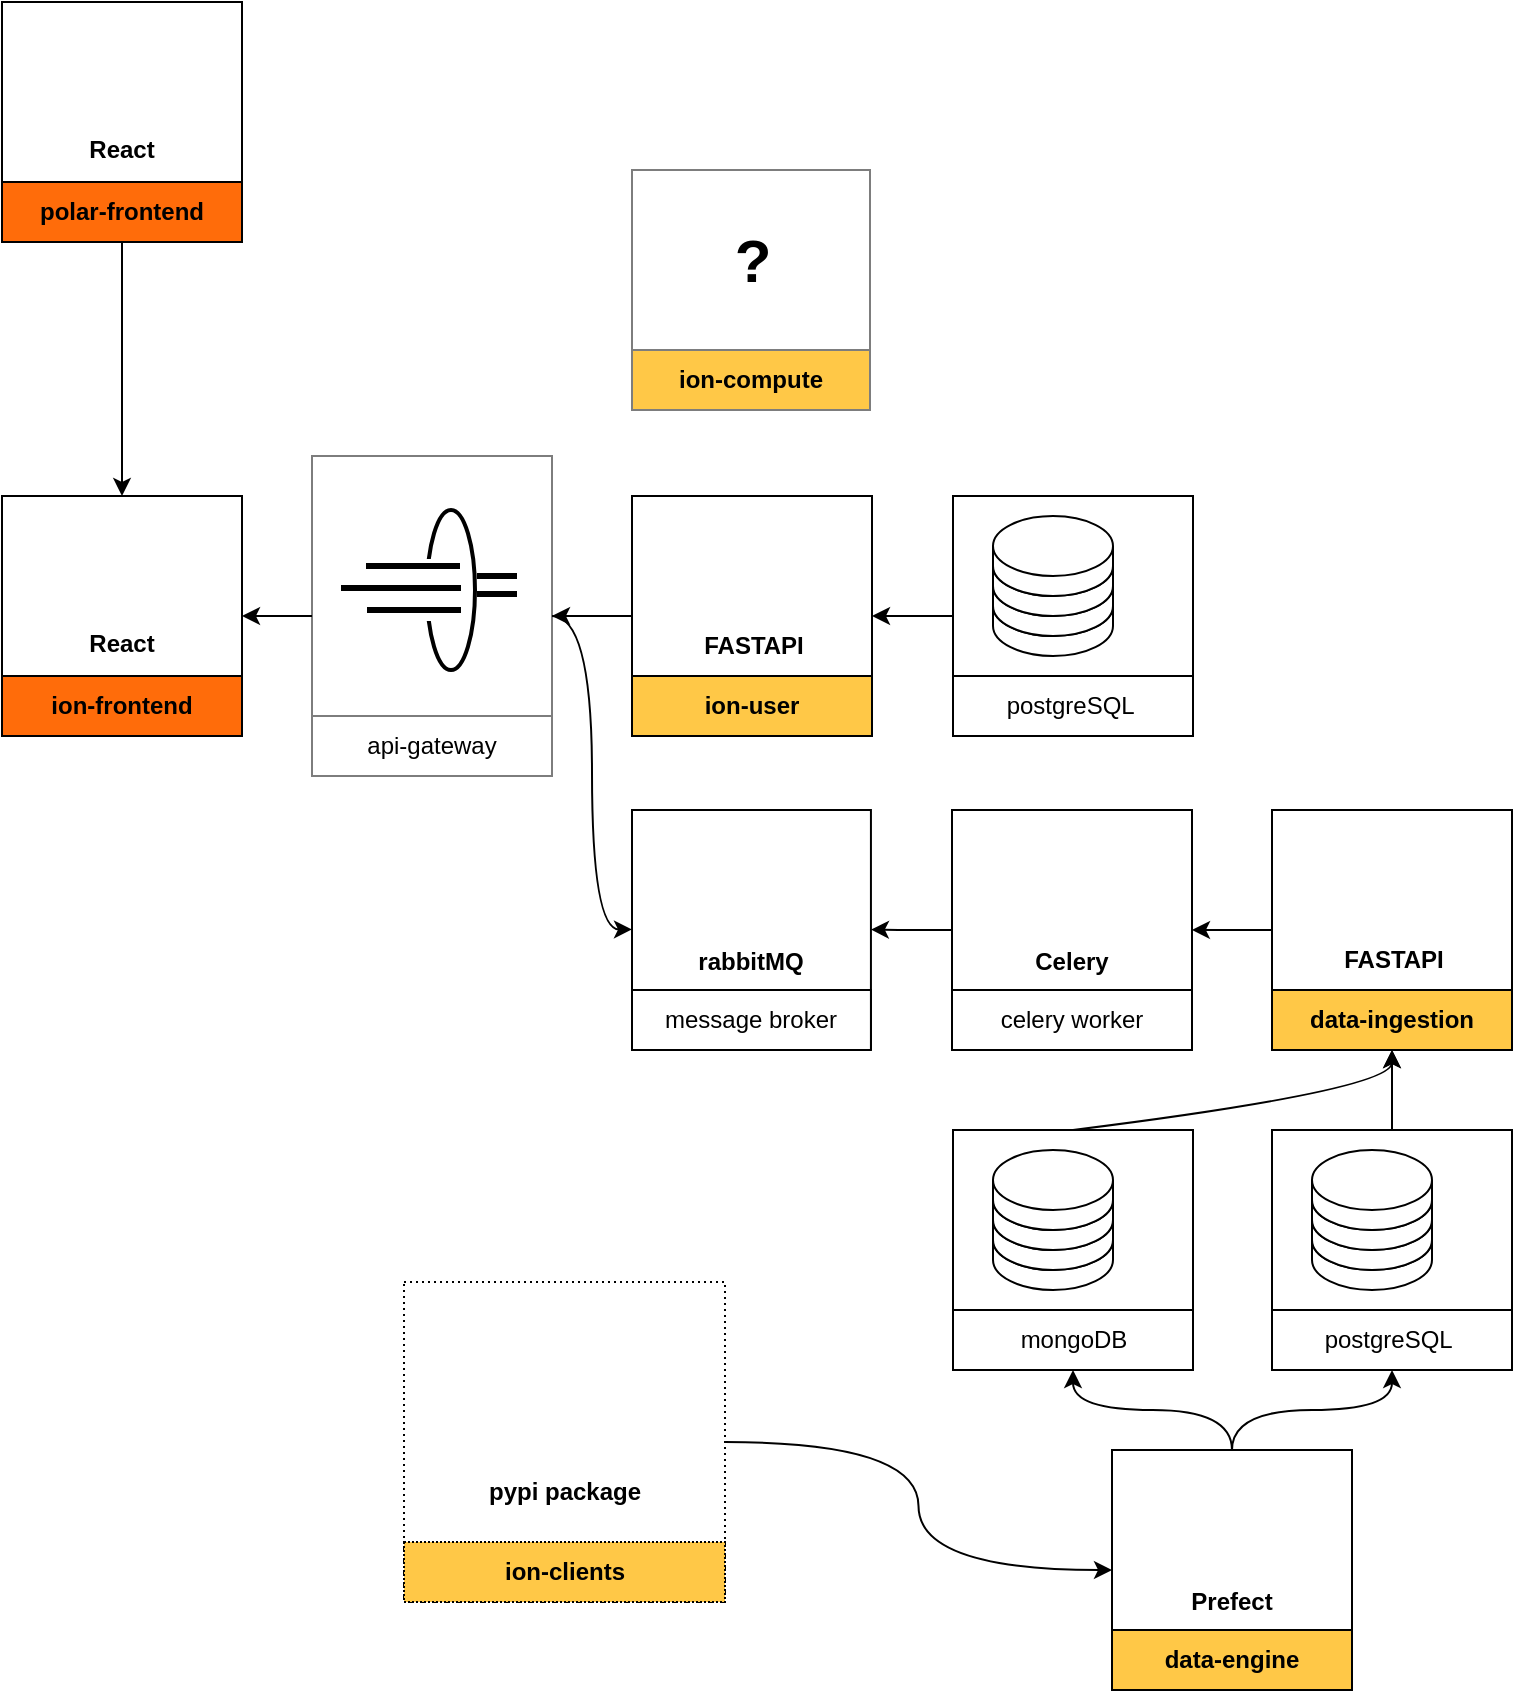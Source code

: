 <mxfile version="20.8.20" type="device"><diagram id="ExhYxQzAcuOy9JHTL2ED" name="Page-1"><mxGraphModel dx="-1527" dy="647" grid="1" gridSize="10" guides="1" tooltips="1" connect="1" arrows="1" fold="1" page="1" pageScale="1" pageWidth="827" pageHeight="1169" math="0" shadow="0"><root><mxCell id="0"/><mxCell id="1" parent="0"/><mxCell id="a53ZNoNg1YWxC0AJf83k-15" value="" style="group" parent="1" vertex="1" connectable="0"><mxGeometry x="2994.5" y="367" width="120" height="120" as="geometry"/></mxCell><mxCell id="a53ZNoNg1YWxC0AJf83k-16" value="" style="whiteSpace=wrap;html=1;aspect=fixed;strokeColor=#000000;" parent="a53ZNoNg1YWxC0AJf83k-15" vertex="1"><mxGeometry width="120" height="120" as="geometry"/></mxCell><mxCell id="a53ZNoNg1YWxC0AJf83k-17" value="" style="rounded=0;whiteSpace=wrap;html=1;strokeColor=#000000;" parent="a53ZNoNg1YWxC0AJf83k-15" vertex="1"><mxGeometry width="120" height="90" as="geometry"/></mxCell><mxCell id="a53ZNoNg1YWxC0AJf83k-18" value="" style="shape=cylinder3;whiteSpace=wrap;html=1;boundedLbl=1;backgroundOutline=1;size=15;" parent="a53ZNoNg1YWxC0AJf83k-15" vertex="1"><mxGeometry x="20" y="40" width="60" height="40" as="geometry"/></mxCell><mxCell id="a53ZNoNg1YWxC0AJf83k-19" value="" style="shape=cylinder3;whiteSpace=wrap;html=1;boundedLbl=1;backgroundOutline=1;size=15;" parent="a53ZNoNg1YWxC0AJf83k-15" vertex="1"><mxGeometry x="20" y="30" width="60" height="40" as="geometry"/></mxCell><mxCell id="a53ZNoNg1YWxC0AJf83k-20" value="" style="shape=cylinder3;whiteSpace=wrap;html=1;boundedLbl=1;backgroundOutline=1;size=15;" parent="a53ZNoNg1YWxC0AJf83k-15" vertex="1"><mxGeometry x="20" y="20" width="60" height="40" as="geometry"/></mxCell><mxCell id="a53ZNoNg1YWxC0AJf83k-21" value="" style="shape=cylinder3;whiteSpace=wrap;html=1;boundedLbl=1;backgroundOutline=1;size=15;" parent="a53ZNoNg1YWxC0AJf83k-15" vertex="1"><mxGeometry x="20" y="10" width="60" height="40" as="geometry"/></mxCell><mxCell id="a53ZNoNg1YWxC0AJf83k-22" value="" style="shape=image;verticalLabelPosition=bottom;labelBackgroundColor=default;verticalAlign=top;aspect=fixed;imageAspect=0;image=https://upload.wikimedia.org/wikipedia/commons/2/29/Postgresql_elephant.svg;" parent="a53ZNoNg1YWxC0AJf83k-15" vertex="1"><mxGeometry x="56.5" y="35" width="48.46" height="50" as="geometry"/></mxCell><mxCell id="a53ZNoNg1YWxC0AJf83k-23" value="&lt;span style=&quot;font-weight: normal;&quot;&gt;postgreSQL&amp;nbsp;&lt;/span&gt;" style="text;html=1;strokeColor=none;fillColor=none;align=center;verticalAlign=middle;whiteSpace=wrap;rounded=0;fontStyle=1" parent="a53ZNoNg1YWxC0AJf83k-15" vertex="1"><mxGeometry y="90" width="120" height="30" as="geometry"/></mxCell><mxCell id="a53ZNoNg1YWxC0AJf83k-24" value="" style="shape=image;verticalLabelPosition=bottom;labelBackgroundColor=default;verticalAlign=top;aspect=fixed;imageAspect=0;image=https://cdn.thenewstack.io/media/2014/04/homepage-docker-logo.png;" parent="a53ZNoNg1YWxC0AJf83k-15" vertex="1"><mxGeometry x="86.5" y="3" width="30.5" height="25.24" as="geometry"/></mxCell><mxCell id="-zPoC6QKQFAVpqKAOt8C-34" value="" style="group" parent="1" vertex="1" connectable="0"><mxGeometry x="2519" y="367" width="120" height="120" as="geometry"/></mxCell><mxCell id="-zPoC6QKQFAVpqKAOt8C-35" value="" style="whiteSpace=wrap;html=1;aspect=fixed;strokeColor=#000000;container=0;" parent="-zPoC6QKQFAVpqKAOt8C-34" vertex="1"><mxGeometry width="120" height="120" as="geometry"/></mxCell><mxCell id="-zPoC6QKQFAVpqKAOt8C-36" value="&lt;b&gt;React&lt;/b&gt;" style="text;html=1;strokeColor=none;fillColor=none;align=center;verticalAlign=middle;whiteSpace=wrap;rounded=0;container=0;" parent="-zPoC6QKQFAVpqKAOt8C-34" vertex="1"><mxGeometry y="59" width="120" height="30" as="geometry"/></mxCell><mxCell id="-zPoC6QKQFAVpqKAOt8C-37" value="&lt;b&gt;ion-frontend&lt;/b&gt;" style="rounded=0;whiteSpace=wrap;html=1;strokeColor=#000000;container=0;fillColor=#FF6C0A;" parent="-zPoC6QKQFAVpqKAOt8C-34" vertex="1"><mxGeometry y="90" width="120" height="30" as="geometry"/></mxCell><mxCell id="-zPoC6QKQFAVpqKAOt8C-38" value="" style="shape=image;verticalLabelPosition=bottom;labelBackgroundColor=default;verticalAlign=top;aspect=fixed;imageAspect=0;image=https://upload.wikimedia.org/wikipedia/commons/thumb/a/a7/React-icon.svg/2300px-React-icon.svg.png;container=0;" parent="-zPoC6QKQFAVpqKAOt8C-34" vertex="1"><mxGeometry x="33" y="17" width="53.02" height="46.08" as="geometry"/></mxCell><mxCell id="-zPoC6QKQFAVpqKAOt8C-39" value="" style="shape=image;verticalLabelPosition=bottom;labelBackgroundColor=default;verticalAlign=top;aspect=fixed;imageAspect=0;image=https://cdn.thenewstack.io/media/2014/04/homepage-docker-logo.png;" parent="-zPoC6QKQFAVpqKAOt8C-34" vertex="1"><mxGeometry x="86.5" y="3" width="30.5" height="25.24" as="geometry"/></mxCell><mxCell id="-zPoC6QKQFAVpqKAOt8C-40" value="" style="shape=image;verticalLabelPosition=bottom;labelBackgroundColor=default;verticalAlign=top;aspect=fixed;imageAspect=0;image=https://cdn-icons-png.flaticon.com/512/5968/5968381.png;" parent="-zPoC6QKQFAVpqKAOt8C-34" vertex="1"><mxGeometry x="3" y="3" width="26.38" height="26.38" as="geometry"/></mxCell><mxCell id="-zPoC6QKQFAVpqKAOt8C-41" value="" style="group;fontStyle=1" parent="1" vertex="1" connectable="0"><mxGeometry x="2674" y="347" width="120" height="160" as="geometry"/></mxCell><mxCell id="-zPoC6QKQFAVpqKAOt8C-42" value="" style="rounded=0;whiteSpace=wrap;html=1;strokeColor=#7D7D7D;" parent="-zPoC6QKQFAVpqKAOt8C-41" vertex="1"><mxGeometry width="120" height="160" as="geometry"/></mxCell><mxCell id="-zPoC6QKQFAVpqKAOt8C-43" value="" style="group" parent="-zPoC6QKQFAVpqKAOt8C-41" vertex="1" connectable="0"><mxGeometry x="14.5" y="27" width="88" height="80" as="geometry"/></mxCell><mxCell id="-zPoC6QKQFAVpqKAOt8C-44" value="" style="ellipse;whiteSpace=wrap;html=1;strokeColor=#000000;strokeWidth=2;" parent="-zPoC6QKQFAVpqKAOt8C-43" vertex="1"><mxGeometry x="43" width="24" height="80" as="geometry"/></mxCell><mxCell id="-zPoC6QKQFAVpqKAOt8C-45" value="" style="rounded=0;whiteSpace=wrap;html=1;strokeColor=#FFFFFF;" parent="-zPoC6QKQFAVpqKAOt8C-43" vertex="1"><mxGeometry x="41" y="25" width="10" height="30" as="geometry"/></mxCell><mxCell id="-zPoC6QKQFAVpqKAOt8C-46" value="" style="endArrow=none;html=1;strokeWidth=3;curved=1;" parent="-zPoC6QKQFAVpqKAOt8C-43" edge="1"><mxGeometry width="50" height="50" relative="1" as="geometry"><mxPoint x="12.5" y="28" as="sourcePoint"/><mxPoint x="59.5" y="28" as="targetPoint"/></mxGeometry></mxCell><mxCell id="-zPoC6QKQFAVpqKAOt8C-47" value="" style="endArrow=none;html=1;strokeWidth=3;curved=1;" parent="-zPoC6QKQFAVpqKAOt8C-43" edge="1"><mxGeometry width="50" height="50" relative="1" as="geometry"><mxPoint y="39" as="sourcePoint"/><mxPoint x="60" y="39" as="targetPoint"/></mxGeometry></mxCell><mxCell id="-zPoC6QKQFAVpqKAOt8C-48" value="" style="endArrow=none;html=1;strokeWidth=3;curved=1;" parent="-zPoC6QKQFAVpqKAOt8C-43" edge="1"><mxGeometry width="50" height="50" relative="1" as="geometry"><mxPoint x="13" y="50" as="sourcePoint"/><mxPoint x="60" y="50" as="targetPoint"/></mxGeometry></mxCell><mxCell id="-zPoC6QKQFAVpqKAOt8C-49" value="" style="endArrow=none;html=1;strokeWidth=3;curved=1;" parent="-zPoC6QKQFAVpqKAOt8C-43" edge="1"><mxGeometry width="50" height="50" relative="1" as="geometry"><mxPoint x="68" y="33" as="sourcePoint"/><mxPoint x="88" y="33" as="targetPoint"/></mxGeometry></mxCell><mxCell id="-zPoC6QKQFAVpqKAOt8C-50" value="" style="endArrow=none;html=1;strokeWidth=3;curved=1;" parent="-zPoC6QKQFAVpqKAOt8C-43" edge="1"><mxGeometry width="50" height="50" relative="1" as="geometry"><mxPoint x="68" y="42" as="sourcePoint"/><mxPoint x="88" y="42" as="targetPoint"/></mxGeometry></mxCell><mxCell id="-zPoC6QKQFAVpqKAOt8C-51" value="&lt;span style=&quot;font-weight: normal;&quot;&gt;api-gateway&lt;/span&gt;" style="rounded=0;whiteSpace=wrap;html=1;strokeColor=#7D7D7D;strokeWidth=1;fontStyle=1" parent="-zPoC6QKQFAVpqKAOt8C-41" vertex="1"><mxGeometry y="130" width="120" height="30" as="geometry"/></mxCell><mxCell id="-zPoC6QKQFAVpqKAOt8C-52" value="" style="group" parent="1" vertex="1" connectable="0"><mxGeometry x="3074" y="844" width="120" height="120" as="geometry"/></mxCell><mxCell id="-zPoC6QKQFAVpqKAOt8C-53" value="" style="whiteSpace=wrap;html=1;aspect=fixed;strokeColor=#000000;" parent="-zPoC6QKQFAVpqKAOt8C-52" vertex="1"><mxGeometry width="120" height="120" as="geometry"/></mxCell><mxCell id="-zPoC6QKQFAVpqKAOt8C-54" value="" style="shape=image;verticalLabelPosition=bottom;labelBackgroundColor=default;verticalAlign=top;aspect=fixed;imageAspect=0;image=https://cdn.cookielaw.org/logos/06aed6f4-2a95-4ea3-830f-8a58d00e95f3/a5bbb6a9-9eda-4337-911d-748d3ba8de00/e6a6f399-c126-472d-8dcb-721200063fe9/prefect-logo-gradient-navy.png;clipPath=inset(0% 83.33% 0% 0%);" parent="-zPoC6QKQFAVpqKAOt8C-52" vertex="1"><mxGeometry x="44.44" y="14.09" width="31.11" height="47.91" as="geometry"/></mxCell><mxCell id="-zPoC6QKQFAVpqKAOt8C-55" value="&lt;b&gt;Prefect&lt;/b&gt;" style="text;html=1;strokeColor=none;fillColor=none;align=center;verticalAlign=middle;whiteSpace=wrap;rounded=0;" parent="-zPoC6QKQFAVpqKAOt8C-52" vertex="1"><mxGeometry y="61" width="120" height="30" as="geometry"/></mxCell><mxCell id="-zPoC6QKQFAVpqKAOt8C-56" value="&lt;b&gt;data-engine&lt;/b&gt;" style="rounded=0;whiteSpace=wrap;html=1;strokeColor=#000000;fillColor=#FFC847;" parent="-zPoC6QKQFAVpqKAOt8C-52" vertex="1"><mxGeometry y="90" width="120" height="30" as="geometry"/></mxCell><mxCell id="-zPoC6QKQFAVpqKAOt8C-57" value="" style="shape=image;verticalLabelPosition=bottom;labelBackgroundColor=default;verticalAlign=top;aspect=fixed;imageAspect=0;image=https://cdn.thenewstack.io/media/2014/04/homepage-docker-logo.png;" parent="-zPoC6QKQFAVpqKAOt8C-52" vertex="1"><mxGeometry x="87.5" y="2" width="30.5" height="25.24" as="geometry"/></mxCell><mxCell id="-zPoC6QKQFAVpqKAOt8C-58" value="" style="shape=image;verticalLabelPosition=bottom;labelBackgroundColor=default;verticalAlign=top;aspect=fixed;imageAspect=0;image=https://cdn3.iconfinder.com/data/icons/logos-and-brands-adobe/512/267_Python-512.png;" parent="-zPoC6QKQFAVpqKAOt8C-52" vertex="1"><mxGeometry x="3" y="3" width="30" height="30" as="geometry"/></mxCell><mxCell id="-zPoC6QKQFAVpqKAOt8C-83" value="" style="group;fillColor=#CAAEF5;fontColor=#333333;strokeColor=#666666;" parent="1" vertex="1" connectable="0"><mxGeometry x="2994" y="524" width="120" height="120" as="geometry"/></mxCell><mxCell id="-zPoC6QKQFAVpqKAOt8C-84" value="" style="whiteSpace=wrap;html=1;aspect=fixed;strokeColor=#000000;" parent="-zPoC6QKQFAVpqKAOt8C-83" vertex="1"><mxGeometry width="120" height="120" as="geometry"/></mxCell><mxCell id="-zPoC6QKQFAVpqKAOt8C-85" value="&lt;b&gt;Celery&lt;/b&gt;" style="text;html=1;strokeColor=none;fillColor=none;align=center;verticalAlign=middle;whiteSpace=wrap;rounded=0;" parent="-zPoC6QKQFAVpqKAOt8C-83" vertex="1"><mxGeometry y="61" width="120" height="30" as="geometry"/></mxCell><mxCell id="-zPoC6QKQFAVpqKAOt8C-86" value="celery worker" style="rounded=0;whiteSpace=wrap;html=1;strokeColor=#000000;" parent="-zPoC6QKQFAVpqKAOt8C-83" vertex="1"><mxGeometry y="90" width="120" height="30" as="geometry"/></mxCell><mxCell id="-zPoC6QKQFAVpqKAOt8C-87" value="" style="shape=image;verticalLabelPosition=bottom;labelBackgroundColor=default;verticalAlign=top;aspect=fixed;imageAspect=0;image=https://upload.wikimedia.org/wikipedia/commons/1/19/Celery_logo.png;" parent="-zPoC6QKQFAVpqKAOt8C-83" vertex="1"><mxGeometry x="20" width="80" height="80" as="geometry"/></mxCell><mxCell id="-zPoC6QKQFAVpqKAOt8C-105" value="" style="group" parent="1" vertex="1" connectable="0"><mxGeometry x="2834" y="524" width="119.467" height="120" as="geometry"/></mxCell><mxCell id="-zPoC6QKQFAVpqKAOt8C-99" value="" style="whiteSpace=wrap;html=1;aspect=fixed;strokeColor=#000000;" parent="-zPoC6QKQFAVpqKAOt8C-105" vertex="1"><mxGeometry width="119.467" height="119.467" as="geometry"/></mxCell><mxCell id="-zPoC6QKQFAVpqKAOt8C-100" value="&lt;b&gt;rabbitMQ&lt;/b&gt;" style="text;html=1;strokeColor=none;fillColor=none;align=center;verticalAlign=middle;whiteSpace=wrap;rounded=0;" parent="-zPoC6QKQFAVpqKAOt8C-105" vertex="1"><mxGeometry y="61" width="119.467" height="30" as="geometry"/></mxCell><mxCell id="-zPoC6QKQFAVpqKAOt8C-101" value="message broker" style="rounded=0;whiteSpace=wrap;html=1;strokeColor=#000000;" parent="-zPoC6QKQFAVpqKAOt8C-105" vertex="1"><mxGeometry y="90" width="119.467" height="30" as="geometry"/></mxCell><mxCell id="-zPoC6QKQFAVpqKAOt8C-102" value="" style="shape=image;verticalLabelPosition=bottom;labelBackgroundColor=default;verticalAlign=top;aspect=fixed;imageAspect=0;image=https://cdn.thenewstack.io/media/2014/04/homepage-docker-logo.png;" parent="-zPoC6QKQFAVpqKAOt8C-105" vertex="1"><mxGeometry x="87.111" y="2" width="30.364" height="25.128" as="geometry"/></mxCell><mxCell id="-zPoC6QKQFAVpqKAOt8C-103" value="" style="shape=image;verticalLabelPosition=bottom;labelBackgroundColor=default;verticalAlign=top;aspect=fixed;imageAspect=0;image=https://cdn.freebiesupply.com/logos/large/2x/rabbitmq-logo-png-transparent.png;" parent="-zPoC6QKQFAVpqKAOt8C-105" vertex="1"><mxGeometry x="42.062" y="23.4" width="35.342" height="37.433" as="geometry"/></mxCell><mxCell id="-zPoC6QKQFAVpqKAOt8C-115" value="" style="group" parent="1" vertex="1" connectable="0"><mxGeometry x="3154" y="524" width="121" height="120" as="geometry"/></mxCell><mxCell id="-zPoC6QKQFAVpqKAOt8C-109" value="" style="whiteSpace=wrap;html=1;aspect=fixed;strokeColor=#000000;fontSize=30;fillColor=#FFFFFF;" parent="-zPoC6QKQFAVpqKAOt8C-115" vertex="1"><mxGeometry width="120" height="120" as="geometry"/></mxCell><mxCell id="-zPoC6QKQFAVpqKAOt8C-110" value="&lt;b&gt;FASTAPI&lt;/b&gt;" style="text;html=1;strokeColor=none;fillColor=none;align=center;verticalAlign=middle;whiteSpace=wrap;rounded=0;container=0;" parent="-zPoC6QKQFAVpqKAOt8C-115" vertex="1"><mxGeometry x="1" y="60" width="120" height="30" as="geometry"/></mxCell><mxCell id="-zPoC6QKQFAVpqKAOt8C-111" value="&lt;b&gt;data-ingestion&lt;/b&gt;" style="rounded=0;whiteSpace=wrap;html=1;strokeColor=#000000;container=0;fillColor=#FFC847;" parent="-zPoC6QKQFAVpqKAOt8C-115" vertex="1"><mxGeometry y="90" width="120" height="30" as="geometry"/></mxCell><mxCell id="-zPoC6QKQFAVpqKAOt8C-112" value="" style="shape=image;verticalLabelPosition=bottom;labelBackgroundColor=default;verticalAlign=top;aspect=fixed;imageAspect=0;image=https://pbs.twimg.com/profile_images/1417542931209199621/fWMEIB5j_400x400.jpg;" parent="-zPoC6QKQFAVpqKAOt8C-115" vertex="1"><mxGeometry x="36" y="10" width="50" height="50" as="geometry"/></mxCell><mxCell id="-zPoC6QKQFAVpqKAOt8C-113" value="" style="shape=image;verticalLabelPosition=bottom;labelBackgroundColor=default;verticalAlign=top;aspect=fixed;imageAspect=0;image=https://cdn.thenewstack.io/media/2014/04/homepage-docker-logo.png;" parent="-zPoC6QKQFAVpqKAOt8C-115" vertex="1"><mxGeometry x="87.5" y="3" width="30.5" height="25.24" as="geometry"/></mxCell><mxCell id="-zPoC6QKQFAVpqKAOt8C-114" value="" style="shape=image;verticalLabelPosition=bottom;labelBackgroundColor=default;verticalAlign=top;aspect=fixed;imageAspect=0;image=https://cdn3.iconfinder.com/data/icons/logos-and-brands-adobe/512/267_Python-512.png;" parent="-zPoC6QKQFAVpqKAOt8C-115" vertex="1"><mxGeometry x="3" y="3" width="30" height="30" as="geometry"/></mxCell><mxCell id="-zPoC6QKQFAVpqKAOt8C-117" value="" style="group" parent="1" vertex="1" connectable="0"><mxGeometry x="2834" y="367" width="121" height="120" as="geometry"/></mxCell><mxCell id="-zPoC6QKQFAVpqKAOt8C-118" value="" style="whiteSpace=wrap;html=1;aspect=fixed;strokeColor=#000000;fontSize=30;fillColor=#FFFFFF;" parent="-zPoC6QKQFAVpqKAOt8C-117" vertex="1"><mxGeometry width="120" height="120" as="geometry"/></mxCell><mxCell id="-zPoC6QKQFAVpqKAOt8C-119" value="&lt;b&gt;FASTAPI&lt;/b&gt;" style="text;html=1;strokeColor=none;fillColor=none;align=center;verticalAlign=middle;whiteSpace=wrap;rounded=0;container=0;" parent="-zPoC6QKQFAVpqKAOt8C-117" vertex="1"><mxGeometry x="1" y="60" width="120" height="30" as="geometry"/></mxCell><mxCell id="-zPoC6QKQFAVpqKAOt8C-120" value="&lt;b&gt;ion-user&lt;/b&gt;" style="rounded=0;whiteSpace=wrap;html=1;strokeColor=#000000;container=0;fillColor=#FFC847;" parent="-zPoC6QKQFAVpqKAOt8C-117" vertex="1"><mxGeometry y="90" width="120" height="30" as="geometry"/></mxCell><mxCell id="-zPoC6QKQFAVpqKAOt8C-121" value="" style="shape=image;verticalLabelPosition=bottom;labelBackgroundColor=default;verticalAlign=top;aspect=fixed;imageAspect=0;image=https://pbs.twimg.com/profile_images/1417542931209199621/fWMEIB5j_400x400.jpg;" parent="-zPoC6QKQFAVpqKAOt8C-117" vertex="1"><mxGeometry x="36" y="10" width="50" height="50" as="geometry"/></mxCell><mxCell id="-zPoC6QKQFAVpqKAOt8C-122" value="" style="shape=image;verticalLabelPosition=bottom;labelBackgroundColor=default;verticalAlign=top;aspect=fixed;imageAspect=0;image=https://cdn.thenewstack.io/media/2014/04/homepage-docker-logo.png;" parent="-zPoC6QKQFAVpqKAOt8C-117" vertex="1"><mxGeometry x="87.5" y="3" width="30.5" height="25.24" as="geometry"/></mxCell><mxCell id="-zPoC6QKQFAVpqKAOt8C-123" value="" style="shape=image;verticalLabelPosition=bottom;labelBackgroundColor=default;verticalAlign=top;aspect=fixed;imageAspect=0;image=https://cdn3.iconfinder.com/data/icons/logos-and-brands-adobe/512/267_Python-512.png;" parent="-zPoC6QKQFAVpqKAOt8C-117" vertex="1"><mxGeometry x="3" y="3" width="30" height="30" as="geometry"/></mxCell><mxCell id="-zPoC6QKQFAVpqKAOt8C-124" value="" style="group" parent="1" vertex="1" connectable="0"><mxGeometry x="2834" y="204" width="119" height="120" as="geometry"/></mxCell><mxCell id="-zPoC6QKQFAVpqKAOt8C-125" value="" style="rounded=0;whiteSpace=wrap;html=1;fontStyle=1;strokeColor=#7D7D7D;" parent="-zPoC6QKQFAVpqKAOt8C-124" vertex="1"><mxGeometry width="119" height="120" as="geometry"/></mxCell><mxCell id="-zPoC6QKQFAVpqKAOt8C-126" value="ion-compute" style="rounded=0;whiteSpace=wrap;html=1;fontStyle=1;strokeColor=#7D7D7D;fillColor=#FFC847;" parent="-zPoC6QKQFAVpqKAOt8C-124" vertex="1"><mxGeometry y="90" width="119" height="30" as="geometry"/></mxCell><mxCell id="-zPoC6QKQFAVpqKAOt8C-127" value="&lt;b&gt;&lt;font style=&quot;font-size: 30px;&quot;&gt;?&lt;/font&gt;&lt;/b&gt;" style="text;html=1;strokeColor=none;fillColor=none;align=center;verticalAlign=middle;whiteSpace=wrap;rounded=0;dashed=1;dashPattern=1 1;" parent="-zPoC6QKQFAVpqKAOt8C-124" vertex="1"><mxGeometry x="29.5" y="30" width="60.5" height="30" as="geometry"/></mxCell><mxCell id="-zPoC6QKQFAVpqKAOt8C-128" value="" style="shape=image;verticalLabelPosition=bottom;labelBackgroundColor=default;verticalAlign=top;aspect=fixed;imageAspect=0;image=https://upload.wikimedia.org/wikipedia/commons/thumb/d/d5/Rust_programming_language_black_logo.svg/1200px-Rust_programming_language_black_logo.svg.png;" parent="-zPoC6QKQFAVpqKAOt8C-124" vertex="1"><mxGeometry x="4.5" y="4" width="29" height="29" as="geometry"/></mxCell><mxCell id="-zPoC6QKQFAVpqKAOt8C-139" value="" style="group" parent="1" vertex="1" connectable="0"><mxGeometry x="2720" y="760" width="160.5" height="160" as="geometry"/></mxCell><mxCell id="-zPoC6QKQFAVpqKAOt8C-140" value="" style="rounded=0;whiteSpace=wrap;html=1;dashed=1;dashPattern=1 2;" parent="-zPoC6QKQFAVpqKAOt8C-139" vertex="1"><mxGeometry width="160.5" height="160" as="geometry"/></mxCell><mxCell id="-zPoC6QKQFAVpqKAOt8C-141" value="" style="shape=image;verticalLabelPosition=bottom;labelBackgroundColor=default;verticalAlign=top;aspect=fixed;imageAspect=0;image=https://tl360.b-cdn.net/wp-content/uploads/2022/11/PyPI-Packages-696x365.jpg;clipPath=inset(18.15% 33.33% 18.15% 33.33%);" parent="-zPoC6QKQFAVpqKAOt8C-139" vertex="1"><mxGeometry x="45.25" y="20" width="70" height="70" as="geometry"/></mxCell><mxCell id="-zPoC6QKQFAVpqKAOt8C-142" value="ion-clients" style="rounded=0;whiteSpace=wrap;html=1;fontStyle=1;dashed=1;dashPattern=1 1;fillColor=#FFC847;" parent="-zPoC6QKQFAVpqKAOt8C-139" vertex="1"><mxGeometry y="130" width="160.5" height="30" as="geometry"/></mxCell><mxCell id="-zPoC6QKQFAVpqKAOt8C-143" value="pypi package" style="text;html=1;strokeColor=none;fillColor=none;align=center;verticalAlign=middle;whiteSpace=wrap;rounded=0;fontStyle=1" parent="-zPoC6QKQFAVpqKAOt8C-139" vertex="1"><mxGeometry y="90" width="160.5" height="30" as="geometry"/></mxCell><mxCell id="-zPoC6QKQFAVpqKAOt8C-144" value="" style="shape=image;verticalLabelPosition=bottom;labelBackgroundColor=default;verticalAlign=top;aspect=fixed;imageAspect=0;image=https://cdn3.iconfinder.com/data/icons/logos-and-brands-adobe/512/267_Python-512.png;" parent="-zPoC6QKQFAVpqKAOt8C-139" vertex="1"><mxGeometry x="3" y="2" width="30" height="30" as="geometry"/></mxCell><mxCell id="-zPoC6QKQFAVpqKAOt8C-24" value="" style="group" parent="1" vertex="1" connectable="0"><mxGeometry x="3154" y="684" width="120" height="120" as="geometry"/></mxCell><mxCell id="-zPoC6QKQFAVpqKAOt8C-25" value="" style="whiteSpace=wrap;html=1;aspect=fixed;strokeColor=#000000;" parent="-zPoC6QKQFAVpqKAOt8C-24" vertex="1"><mxGeometry width="120" height="120" as="geometry"/></mxCell><mxCell id="-zPoC6QKQFAVpqKAOt8C-26" value="" style="rounded=0;whiteSpace=wrap;html=1;strokeColor=#000000;" parent="-zPoC6QKQFAVpqKAOt8C-24" vertex="1"><mxGeometry width="120" height="90" as="geometry"/></mxCell><mxCell id="-zPoC6QKQFAVpqKAOt8C-27" value="" style="shape=cylinder3;whiteSpace=wrap;html=1;boundedLbl=1;backgroundOutline=1;size=15;" parent="-zPoC6QKQFAVpqKAOt8C-24" vertex="1"><mxGeometry x="20" y="40" width="60" height="40" as="geometry"/></mxCell><mxCell id="-zPoC6QKQFAVpqKAOt8C-28" value="" style="shape=cylinder3;whiteSpace=wrap;html=1;boundedLbl=1;backgroundOutline=1;size=15;" parent="-zPoC6QKQFAVpqKAOt8C-24" vertex="1"><mxGeometry x="20" y="30" width="60" height="40" as="geometry"/></mxCell><mxCell id="-zPoC6QKQFAVpqKAOt8C-29" value="" style="shape=cylinder3;whiteSpace=wrap;html=1;boundedLbl=1;backgroundOutline=1;size=15;" parent="-zPoC6QKQFAVpqKAOt8C-24" vertex="1"><mxGeometry x="20" y="20" width="60" height="40" as="geometry"/></mxCell><mxCell id="-zPoC6QKQFAVpqKAOt8C-30" value="" style="shape=cylinder3;whiteSpace=wrap;html=1;boundedLbl=1;backgroundOutline=1;size=15;" parent="-zPoC6QKQFAVpqKAOt8C-24" vertex="1"><mxGeometry x="20" y="10" width="60" height="40" as="geometry"/></mxCell><mxCell id="-zPoC6QKQFAVpqKAOt8C-31" value="" style="shape=image;verticalLabelPosition=bottom;labelBackgroundColor=default;verticalAlign=top;aspect=fixed;imageAspect=0;image=https://upload.wikimedia.org/wikipedia/commons/2/29/Postgresql_elephant.svg;" parent="-zPoC6QKQFAVpqKAOt8C-24" vertex="1"><mxGeometry x="56.5" y="35" width="48.46" height="50" as="geometry"/></mxCell><mxCell id="-zPoC6QKQFAVpqKAOt8C-32" value="&lt;span style=&quot;font-weight: normal;&quot;&gt;postgreSQL&amp;nbsp;&lt;/span&gt;" style="text;html=1;strokeColor=none;fillColor=none;align=center;verticalAlign=middle;whiteSpace=wrap;rounded=0;fontStyle=1" parent="-zPoC6QKQFAVpqKAOt8C-24" vertex="1"><mxGeometry y="90" width="120" height="30" as="geometry"/></mxCell><mxCell id="-zPoC6QKQFAVpqKAOt8C-33" value="" style="shape=image;verticalLabelPosition=bottom;labelBackgroundColor=default;verticalAlign=top;aspect=fixed;imageAspect=0;image=https://cdn.thenewstack.io/media/2014/04/homepage-docker-logo.png;" parent="-zPoC6QKQFAVpqKAOt8C-24" vertex="1"><mxGeometry x="86.5" y="3" width="30.5" height="25.24" as="geometry"/></mxCell><mxCell id="-zPoC6QKQFAVpqKAOt8C-129" value="" style="group;fontStyle=1" parent="1" vertex="1" connectable="0"><mxGeometry x="2994.5" y="684" width="120" height="120" as="geometry"/></mxCell><mxCell id="-zPoC6QKQFAVpqKAOt8C-130" value="" style="whiteSpace=wrap;html=1;aspect=fixed;strokeColor=#000000;" parent="-zPoC6QKQFAVpqKAOt8C-129" vertex="1"><mxGeometry width="120" height="120" as="geometry"/></mxCell><mxCell id="-zPoC6QKQFAVpqKAOt8C-131" value="" style="rounded=0;whiteSpace=wrap;html=1;strokeColor=#000000;" parent="-zPoC6QKQFAVpqKAOt8C-129" vertex="1"><mxGeometry width="120" height="90" as="geometry"/></mxCell><mxCell id="-zPoC6QKQFAVpqKAOt8C-132" value="" style="shape=cylinder3;whiteSpace=wrap;html=1;boundedLbl=1;backgroundOutline=1;size=15;" parent="-zPoC6QKQFAVpqKAOt8C-129" vertex="1"><mxGeometry x="20" y="40" width="60" height="40" as="geometry"/></mxCell><mxCell id="-zPoC6QKQFAVpqKAOt8C-133" value="" style="shape=cylinder3;whiteSpace=wrap;html=1;boundedLbl=1;backgroundOutline=1;size=15;" parent="-zPoC6QKQFAVpqKAOt8C-129" vertex="1"><mxGeometry x="20" y="30" width="60" height="40" as="geometry"/></mxCell><mxCell id="-zPoC6QKQFAVpqKAOt8C-134" value="" style="shape=cylinder3;whiteSpace=wrap;html=1;boundedLbl=1;backgroundOutline=1;size=15;" parent="-zPoC6QKQFAVpqKAOt8C-129" vertex="1"><mxGeometry x="20" y="20" width="60" height="40" as="geometry"/></mxCell><mxCell id="-zPoC6QKQFAVpqKAOt8C-135" value="" style="shape=cylinder3;whiteSpace=wrap;html=1;boundedLbl=1;backgroundOutline=1;size=15;" parent="-zPoC6QKQFAVpqKAOt8C-129" vertex="1"><mxGeometry x="20" y="10" width="60" height="40" as="geometry"/></mxCell><mxCell id="-zPoC6QKQFAVpqKAOt8C-136" value="&lt;span style=&quot;font-weight: normal;&quot;&gt;mongoDB&lt;/span&gt;" style="text;html=1;strokeColor=none;fillColor=none;align=center;verticalAlign=middle;whiteSpace=wrap;rounded=0;fontStyle=1" parent="-zPoC6QKQFAVpqKAOt8C-129" vertex="1"><mxGeometry y="90" width="120" height="30" as="geometry"/></mxCell><mxCell id="-zPoC6QKQFAVpqKAOt8C-137" value="" style="shape=image;verticalLabelPosition=bottom;labelBackgroundColor=default;verticalAlign=top;aspect=fixed;imageAspect=0;image=https://cdn.thenewstack.io/media/2014/04/homepage-docker-logo.png;" parent="-zPoC6QKQFAVpqKAOt8C-129" vertex="1"><mxGeometry x="86.5" y="3" width="30.5" height="25.24" as="geometry"/></mxCell><mxCell id="-zPoC6QKQFAVpqKAOt8C-138" value="" style="shape=image;verticalLabelPosition=bottom;labelBackgroundColor=default;verticalAlign=top;aspect=fixed;imageAspect=0;image=https://miro.medium.com/max/512/1*doAg1_fMQKWFoub-6gwUiQ.png;clipPath=inset(0.33% 33.33% 22.33% 33.33%);" parent="-zPoC6QKQFAVpqKAOt8C-129" vertex="1"><mxGeometry x="69" y="28.24" width="25.86" height="60" as="geometry"/></mxCell><mxCell id="OmosYfTVODoG8E0LfseY-11" value="" style="endArrow=classic;html=1;curved=1;entryX=0.5;entryY=1;entryDx=0;entryDy=0;exitX=0.5;exitY=0;exitDx=0;exitDy=0;" parent="1" source="-zPoC6QKQFAVpqKAOt8C-131" target="-zPoC6QKQFAVpqKAOt8C-111" edge="1"><mxGeometry width="50" height="50" relative="1" as="geometry"><mxPoint x="2974" y="794" as="sourcePoint"/><mxPoint x="3024" y="744" as="targetPoint"/><Array as="points"><mxPoint x="3214" y="664"/></Array></mxGeometry></mxCell><mxCell id="OmosYfTVODoG8E0LfseY-13" style="edgeStyle=orthogonalEdgeStyle;curved=1;orthogonalLoop=1;jettySize=auto;html=1;exitX=0.5;exitY=0;exitDx=0;exitDy=0;entryX=0.5;entryY=1;entryDx=0;entryDy=0;" parent="1" source="-zPoC6QKQFAVpqKAOt8C-26" target="-zPoC6QKQFAVpqKAOt8C-111" edge="1"><mxGeometry relative="1" as="geometry"/></mxCell><mxCell id="OmosYfTVODoG8E0LfseY-14" style="edgeStyle=orthogonalEdgeStyle;curved=1;orthogonalLoop=1;jettySize=auto;html=1;exitX=0.5;exitY=0;exitDx=0;exitDy=0;entryX=0.5;entryY=1;entryDx=0;entryDy=0;" parent="1" source="-zPoC6QKQFAVpqKAOt8C-53" target="-zPoC6QKQFAVpqKAOt8C-32" edge="1"><mxGeometry relative="1" as="geometry"/></mxCell><mxCell id="OmosYfTVODoG8E0LfseY-15" style="edgeStyle=orthogonalEdgeStyle;curved=1;orthogonalLoop=1;jettySize=auto;html=1;exitX=0.5;exitY=0;exitDx=0;exitDy=0;entryX=0.5;entryY=1;entryDx=0;entryDy=0;" parent="1" source="-zPoC6QKQFAVpqKAOt8C-53" target="-zPoC6QKQFAVpqKAOt8C-136" edge="1"><mxGeometry relative="1" as="geometry"/></mxCell><mxCell id="OmosYfTVODoG8E0LfseY-16" style="edgeStyle=orthogonalEdgeStyle;curved=1;orthogonalLoop=1;jettySize=auto;html=1;exitX=0;exitY=0.5;exitDx=0;exitDy=0;entryX=1;entryY=0.5;entryDx=0;entryDy=0;" parent="1" source="-zPoC6QKQFAVpqKAOt8C-109" target="-zPoC6QKQFAVpqKAOt8C-84" edge="1"><mxGeometry relative="1" as="geometry"/></mxCell><mxCell id="OmosYfTVODoG8E0LfseY-19" style="edgeStyle=orthogonalEdgeStyle;curved=1;orthogonalLoop=1;jettySize=auto;html=1;" parent="1" source="-zPoC6QKQFAVpqKAOt8C-84" target="-zPoC6QKQFAVpqKAOt8C-99" edge="1"><mxGeometry relative="1" as="geometry"/></mxCell><mxCell id="OmosYfTVODoG8E0LfseY-20" value="" style="edgeStyle=orthogonalEdgeStyle;curved=1;orthogonalLoop=1;jettySize=auto;html=1;" parent="1" source="-zPoC6QKQFAVpqKAOt8C-42" target="-zPoC6QKQFAVpqKAOt8C-35" edge="1"><mxGeometry relative="1" as="geometry"/></mxCell><mxCell id="OmosYfTVODoG8E0LfseY-22" style="edgeStyle=orthogonalEdgeStyle;curved=1;orthogonalLoop=1;jettySize=auto;html=1;entryX=1;entryY=0.5;entryDx=0;entryDy=0;" parent="1" source="-zPoC6QKQFAVpqKAOt8C-118" target="-zPoC6QKQFAVpqKAOt8C-42" edge="1"><mxGeometry relative="1" as="geometry"/></mxCell><mxCell id="OmosYfTVODoG8E0LfseY-24" value="" style="endArrow=classic;html=1;curved=1;entryX=1;entryY=0.5;entryDx=0;entryDy=0;exitX=-0.001;exitY=0.667;exitDx=0;exitDy=0;exitPerimeter=0;" parent="1" source="a53ZNoNg1YWxC0AJf83k-17" target="-zPoC6QKQFAVpqKAOt8C-118" edge="1"><mxGeometry width="50" height="50" relative="1" as="geometry"><mxPoint x="2994" y="314" as="sourcePoint"/><mxPoint x="2934" y="534" as="targetPoint"/></mxGeometry></mxCell><mxCell id="OmosYfTVODoG8E0LfseY-25" style="edgeStyle=orthogonalEdgeStyle;curved=1;orthogonalLoop=1;jettySize=auto;html=1;exitX=1;exitY=0.5;exitDx=0;exitDy=0;entryX=0;entryY=0.5;entryDx=0;entryDy=0;" parent="1" source="-zPoC6QKQFAVpqKAOt8C-42" target="-zPoC6QKQFAVpqKAOt8C-99" edge="1"><mxGeometry relative="1" as="geometry"/></mxCell><mxCell id="uj80zUFOL1TgEEegZI_c-1" value="" style="group" vertex="1" connectable="0" parent="1"><mxGeometry x="2519" y="120" width="120" height="120" as="geometry"/></mxCell><mxCell id="uj80zUFOL1TgEEegZI_c-2" value="" style="whiteSpace=wrap;html=1;aspect=fixed;strokeColor=#000000;container=0;" vertex="1" parent="uj80zUFOL1TgEEegZI_c-1"><mxGeometry width="120" height="120" as="geometry"/></mxCell><mxCell id="uj80zUFOL1TgEEegZI_c-3" value="&lt;b&gt;React&lt;/b&gt;" style="text;html=1;strokeColor=none;fillColor=none;align=center;verticalAlign=middle;whiteSpace=wrap;rounded=0;container=0;" vertex="1" parent="uj80zUFOL1TgEEegZI_c-1"><mxGeometry y="59" width="120" height="30" as="geometry"/></mxCell><mxCell id="uj80zUFOL1TgEEegZI_c-4" value="&lt;b&gt;polar-frontend&lt;/b&gt;" style="rounded=0;whiteSpace=wrap;html=1;strokeColor=#000000;container=0;fillColor=#FF6C0A;" vertex="1" parent="uj80zUFOL1TgEEegZI_c-1"><mxGeometry y="90" width="120" height="30" as="geometry"/></mxCell><mxCell id="uj80zUFOL1TgEEegZI_c-5" value="" style="shape=image;verticalLabelPosition=bottom;labelBackgroundColor=default;verticalAlign=top;aspect=fixed;imageAspect=0;image=https://upload.wikimedia.org/wikipedia/commons/thumb/a/a7/React-icon.svg/2300px-React-icon.svg.png;container=0;" vertex="1" parent="uj80zUFOL1TgEEegZI_c-1"><mxGeometry x="33" y="17" width="53.02" height="46.08" as="geometry"/></mxCell><mxCell id="uj80zUFOL1TgEEegZI_c-6" value="" style="shape=image;verticalLabelPosition=bottom;labelBackgroundColor=default;verticalAlign=top;aspect=fixed;imageAspect=0;image=https://cdn.thenewstack.io/media/2014/04/homepage-docker-logo.png;" vertex="1" parent="uj80zUFOL1TgEEegZI_c-1"><mxGeometry x="86.5" y="3" width="30.5" height="25.24" as="geometry"/></mxCell><mxCell id="uj80zUFOL1TgEEegZI_c-7" value="" style="shape=image;verticalLabelPosition=bottom;labelBackgroundColor=default;verticalAlign=top;aspect=fixed;imageAspect=0;image=https://cdn-icons-png.flaticon.com/512/5968/5968381.png;" vertex="1" parent="uj80zUFOL1TgEEegZI_c-1"><mxGeometry x="3" y="3" width="26.38" height="26.38" as="geometry"/></mxCell><mxCell id="uj80zUFOL1TgEEegZI_c-8" style="edgeStyle=orthogonalEdgeStyle;rounded=0;orthogonalLoop=1;jettySize=auto;html=1;exitX=0.5;exitY=1;exitDx=0;exitDy=0;" edge="1" parent="1" source="uj80zUFOL1TgEEegZI_c-4" target="-zPoC6QKQFAVpqKAOt8C-35"><mxGeometry relative="1" as="geometry"/></mxCell><mxCell id="uj80zUFOL1TgEEegZI_c-10" style="edgeStyle=orthogonalEdgeStyle;curved=1;orthogonalLoop=1;jettySize=auto;html=1;exitX=1;exitY=0.5;exitDx=0;exitDy=0;" edge="1" parent="1" source="-zPoC6QKQFAVpqKAOt8C-140" target="-zPoC6QKQFAVpqKAOt8C-53"><mxGeometry relative="1" as="geometry"/></mxCell></root></mxGraphModel></diagram></mxfile>